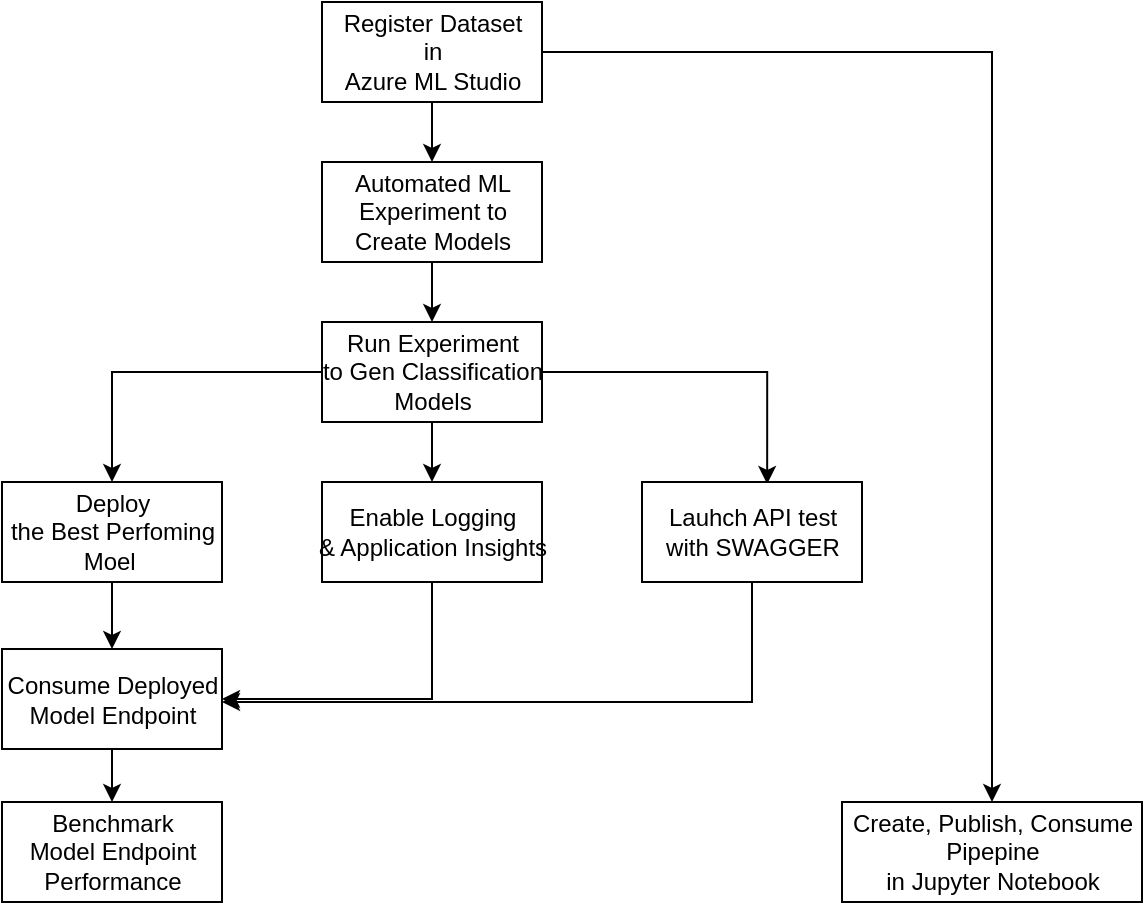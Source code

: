 <mxfile>
    <diagram id="FcnYCMbB4kOYN2o_jrPs" name="Page-1">
        <mxGraphModel dx="711" dy="615" grid="1" gridSize="10" guides="1" tooltips="1" connect="1" arrows="1" fold="1" page="1" pageScale="1" pageWidth="1169" pageHeight="827" math="0" shadow="0">
            <root>
                <mxCell id="0"/>
                <mxCell id="1" parent="0"/>
                <mxCell id="13" style="edgeStyle=orthogonalEdgeStyle;rounded=0;orthogonalLoop=1;jettySize=auto;html=1;exitX=0.5;exitY=1;exitDx=0;exitDy=0;entryX=0.5;entryY=0;entryDx=0;entryDy=0;" edge="1" parent="1" source="3" target="4">
                    <mxGeometry relative="1" as="geometry"/>
                </mxCell>
                <mxCell id="22" style="edgeStyle=orthogonalEdgeStyle;rounded=0;orthogonalLoop=1;jettySize=auto;html=1;exitX=1;exitY=0.5;exitDx=0;exitDy=0;" edge="1" parent="1" source="3" target="12">
                    <mxGeometry relative="1" as="geometry"/>
                </mxCell>
                <mxCell id="3" value="Register Dataset&lt;br&gt;in&lt;br&gt;Azure ML Studio" style="html=1;" vertex="1" parent="1">
                    <mxGeometry x="200" y="40" width="110" height="50" as="geometry"/>
                </mxCell>
                <mxCell id="14" style="edgeStyle=orthogonalEdgeStyle;rounded=0;orthogonalLoop=1;jettySize=auto;html=1;exitX=0.5;exitY=1;exitDx=0;exitDy=0;entryX=0.5;entryY=0;entryDx=0;entryDy=0;" edge="1" parent="1" source="4" target="6">
                    <mxGeometry relative="1" as="geometry"/>
                </mxCell>
                <mxCell id="4" value="Automated ML&lt;br&gt;Experiment to&lt;br&gt;Create Models" style="html=1;" vertex="1" parent="1">
                    <mxGeometry x="200" y="120" width="110" height="50" as="geometry"/>
                </mxCell>
                <mxCell id="18" style="edgeStyle=orthogonalEdgeStyle;rounded=0;orthogonalLoop=1;jettySize=auto;html=1;exitX=0.5;exitY=1;exitDx=0;exitDy=0;entryX=0.5;entryY=0;entryDx=0;entryDy=0;" edge="1" parent="1" source="5" target="10">
                    <mxGeometry relative="1" as="geometry"/>
                </mxCell>
                <mxCell id="5" value="Deploy &lt;br&gt;the Best Perfoming&lt;br&gt;Moel&amp;nbsp;" style="html=1;" vertex="1" parent="1">
                    <mxGeometry x="40" y="280" width="110" height="50" as="geometry"/>
                </mxCell>
                <mxCell id="15" style="edgeStyle=orthogonalEdgeStyle;rounded=0;orthogonalLoop=1;jettySize=auto;html=1;" edge="1" parent="1" source="6" target="5">
                    <mxGeometry relative="1" as="geometry"/>
                </mxCell>
                <mxCell id="16" style="edgeStyle=orthogonalEdgeStyle;rounded=0;orthogonalLoop=1;jettySize=auto;html=1;exitX=1;exitY=0.5;exitDx=0;exitDy=0;entryX=0.569;entryY=0.02;entryDx=0;entryDy=0;entryPerimeter=0;" edge="1" parent="1" source="6" target="9">
                    <mxGeometry relative="1" as="geometry"/>
                </mxCell>
                <mxCell id="17" style="edgeStyle=orthogonalEdgeStyle;rounded=0;orthogonalLoop=1;jettySize=auto;html=1;" edge="1" parent="1" source="6" target="8">
                    <mxGeometry relative="1" as="geometry"/>
                </mxCell>
                <mxCell id="6" value="Run Experiment&lt;br&gt;to Gen Classification &lt;br&gt;Models" style="html=1;" vertex="1" parent="1">
                    <mxGeometry x="200" y="200" width="110" height="50" as="geometry"/>
                </mxCell>
                <mxCell id="20" style="edgeStyle=orthogonalEdgeStyle;rounded=0;orthogonalLoop=1;jettySize=auto;html=1;exitX=0.5;exitY=1;exitDx=0;exitDy=0;entryX=1;entryY=0.5;entryDx=0;entryDy=0;" edge="1" parent="1" source="8" target="10">
                    <mxGeometry relative="1" as="geometry"/>
                </mxCell>
                <mxCell id="8" value="Enable Logging&lt;br&gt;&amp;amp; Application Insights" style="html=1;" vertex="1" parent="1">
                    <mxGeometry x="200" y="280" width="110" height="50" as="geometry"/>
                </mxCell>
                <mxCell id="21" style="edgeStyle=orthogonalEdgeStyle;rounded=0;orthogonalLoop=1;jettySize=auto;html=1;exitX=0.5;exitY=1;exitDx=0;exitDy=0;" edge="1" parent="1" source="9">
                    <mxGeometry relative="1" as="geometry">
                        <mxPoint x="150" y="390" as="targetPoint"/>
                        <Array as="points">
                            <mxPoint x="415" y="390"/>
                        </Array>
                    </mxGeometry>
                </mxCell>
                <mxCell id="9" value="Lauhch API test&lt;br&gt;with SWAGGER" style="html=1;" vertex="1" parent="1">
                    <mxGeometry x="360" y="280" width="110" height="50" as="geometry"/>
                </mxCell>
                <mxCell id="19" style="edgeStyle=orthogonalEdgeStyle;rounded=0;orthogonalLoop=1;jettySize=auto;html=1;exitX=0.5;exitY=1;exitDx=0;exitDy=0;entryX=0.5;entryY=0;entryDx=0;entryDy=0;" edge="1" parent="1" source="10" target="11">
                    <mxGeometry relative="1" as="geometry"/>
                </mxCell>
                <mxCell id="10" value="Consume Deployed &lt;br&gt;Model Endpoint" style="html=1;" vertex="1" parent="1">
                    <mxGeometry x="40" y="363.5" width="110" height="50" as="geometry"/>
                </mxCell>
                <mxCell id="11" value="Benchmark &lt;br&gt;Model Endpoint&lt;br&gt;Performance" style="html=1;" vertex="1" parent="1">
                    <mxGeometry x="40" y="440" width="110" height="50" as="geometry"/>
                </mxCell>
                <mxCell id="12" value="Create, Publish, Consume&lt;br&gt;Pipepine&lt;br&gt;in Jupyter Notebook" style="html=1;" vertex="1" parent="1">
                    <mxGeometry x="460" y="440" width="150" height="50" as="geometry"/>
                </mxCell>
            </root>
        </mxGraphModel>
    </diagram>
</mxfile>